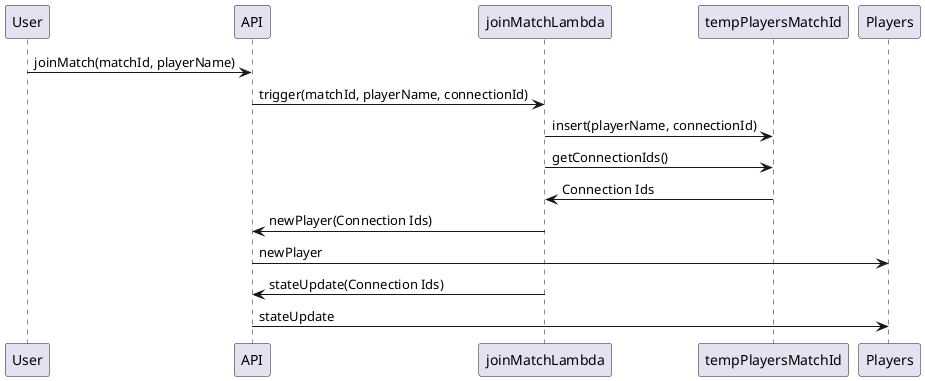 @startuml koderush-joinMatch

User -> API : joinMatch(matchId, playerName)
API -> joinMatchLambda : trigger(matchId, playerName, connectionId)
joinMatchLambda -> tempPlayersMatchId : insert(playerName, connectionId)
joinMatchLambda -> tempPlayersMatchId : getConnectionIds()
tempPlayersMatchId -> joinMatchLambda : Connection Ids
joinMatchLambda -> API : newPlayer(Connection Ids)
API -> Players : newPlayer
joinMatchLambda -> API : stateUpdate(Connection Ids)
API -> Players : stateUpdate

@enduml